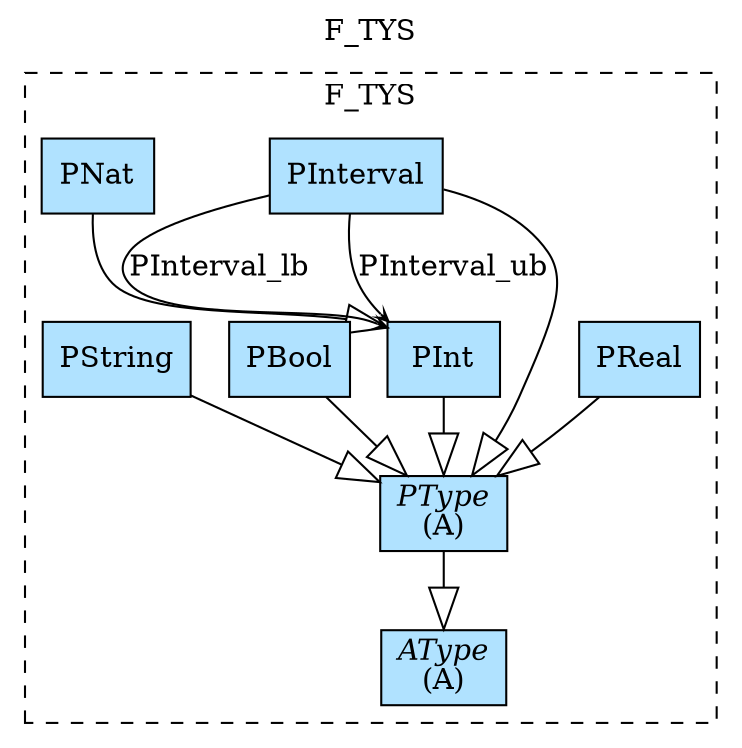 digraph {graph[label=F_TYS,labelloc=tl,labelfontsize=12];
subgraph cluster_F_TYS{style=dashed;label=F_TYS;
"PType"[shape=record,fillcolor=lightskyblue1,style = filled,label=<{<I>PType</I><br/>(A)}>];
"PInt"[shape=record,fillcolor=lightskyblue1,style = filled,label="PInt"];
"PReal"[shape=record,fillcolor=lightskyblue1,style = filled,label="PReal"];
"PInterval"[shape=record,fillcolor=lightskyblue1,style = filled,label="PInterval"];
"PNat"[shape=record,fillcolor=lightskyblue1,style = filled,label="PNat"];
"PBool"[shape=record,fillcolor=lightskyblue1,style = filled,label="PBool"];
"PString"[shape=record,fillcolor=lightskyblue1,style = filled,label="PString"];
"AType"[shape=record,fillcolor=lightskyblue1,style = filled,label=<{<I>AType</I><br/>(A)}>];

"PNat"->"PInt"[arrowhead=onormal,arrowsize=2.0];
"PInt"->"PType"[arrowhead=onormal,arrowsize=2.0];
"PReal"->"PType"[arrowhead=onormal,arrowsize=2.0];
"PInterval"->"PType"[arrowhead=onormal,arrowsize=2.0];
"PBool"->"PType"[arrowhead=onormal,arrowsize=2.0];
"PString"->"PType"[arrowhead=onormal,arrowsize=2.0];
"PInterval"->"PInt"[label="PInterval_lb",arrowhead=vee,headlabel="",arrowsize=.5];
"PInterval"->"PInt"[label="PInterval_ub",arrowhead=vee,headlabel="",arrowsize=.5];
"PType"->"AType"[arrowhead=onormal,arrowsize=2.0];

}
}